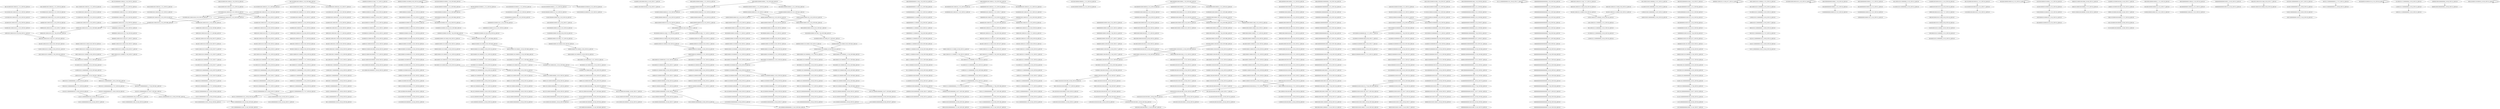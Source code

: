 digraph G {
    "10001010110000000001_15-35_COV:17_LEN:20" -> "00010101100000000011_16-36_COV:15_LEN:20";
    "10000101100001001000_15-35_COV:23_LEN:20" -> "00001011000010010000_16-36_COV:23_LEN:20";
    "00000101000011010000_8-28_COV:16_LEN:20" -> "00000101000011010000_8-28_COV:16_LEN:20";
    "01010010000001000011_1-21_COV:20_LEN:20" -> "10100100000010000110_2-22_COV:23_LEN:20";
    "10100100000101000011_2-21_COV:393_LEN:20" -> "01001000001010000110_3-22_COV:409_LEN:20";
    "01000011001000010010_14-33_COV:17_LEN:20" -> "10000110010000100100_15-34_COV:17_LEN:20";
    "01000000011000101011_5-24_COV:25_LEN:20" -> "10000000110001010111_6-25_COV:25_LEN:20";
    "10000010000101100000_9-29_COV:19_LEN:20" -> "00000100001011000001_10-30_COV:19_LEN:20";
    "00000001111000001010_8-27_COV:200_LEN:20" -> "00000011110000010100_9-28_COV:206_LEN:20";
    "10000110110000100000_15-35_COV:20_LEN:20" -> "00001101100001000000_16-36_COV:20_LEN:20";
    "00110001001110000000_12-32_COV:31_LEN:20" -> "01100010011100000000_13-33_COV:31_LEN:20";
    "00011011000000100000_17-37_COV:19_LEN:20" -> "00110110000001000000_18-38_COV:18_LEN:20";
    "01111100000000001110_20-39_COV:190_LEN:20" -> "11111000000000011101_21-40_COV:187_LEN:20";
    "11010001001100010101_3-23_COV:20_LEN:20" -> "10100010011000101011_4-24_COV:20_LEN:20";
    "00001101000010010000_16-36_COV:31_LEN:20" -> "00011010000100100000_17-37_COV:30_LEN:20";
    "00110100001001000000_18-38_COV:31_LEN:20" -> "01101000010010000001_19-39_COV:32_LEN:20";
    "01000010110000100100_14-34_COV:23_LEN:20" -> "10000101100001001000_15-35_COV:23_LEN:20";
    "00101000010011000101_2-21_COV:19_LEN:20" -> "01010000100110001010_3-22_COV:19_LEN:20";
    "01010010000010000011_1-21_COV:18_LEN:20" -> "10100100000100000110_2-22_COV:19_LEN:20";
    "00010000110010010001_12-32_COV:16_LEN:20" -> "00100001100100100010_13-33_COV:16_LEN:20";
    "00100000001000000000_2-21_COV:145_LEN:20" -> "01000000010000000000_3-22_COV:145_LEN:20";
    "10100001010000001010_8-27_COV:237_LEN:20" -> "01000010100000010100_9-28_COV:238_LEN:20";
    "01101100000010000001_19-39_COV:17_LEN:20" -> "11011000000100000011_20-40_COV:16_LEN:20";
    "01000010000010000110_3-22_COV:442_LEN:20" -> "10000100000100001101_4-23_COV:413_LEN:20";
    "01000010000010000110_3-22_COV:442_LEN:20" -> "10000100000100001101_4-24_COV:22_LEN:20";
    "00010100001101100001_10-29_COV:390_LEN:20" -> "00101000011011000010_11-30_COV:386_LEN:20";
    "01101100001001000000_19-38_COV:358_LEN:20" -> "11011000010010000001_20-40_COV:18_LEN:20";
    "01101100001001000000_19-38_COV:358_LEN:20" -> "11011000010010000001_20-39_COV:354_LEN:20";
    "00110110000010000000_18-37_COV:365_LEN:20" -> "01101100000100000000_19-38_COV:359_LEN:20";
    "00010010010100100100_17-37_COV:21_LEN:20" -> "00100100101001001000_18-38_COV:20_LEN:20";
    "01000010011000100111_5-25_COV:32_LEN:20" -> "10000100110001001110_6-26_COV:31_LEN:20";
    "01000010110000010000_14-34_COV:20_LEN:20" -> "10000101100000100000_15-35_COV:19_LEN:20";
    "00000011110000010100_9-28_COV:206_LEN:20" -> "00000111100000101001_10-29_COV:198_LEN:20";
    "00100000000000010000_2-21_COV:83_LEN:20" -> "01000000000000100000_3-22_COV:85_LEN:20";
    "01000010011000101011_5-25_COV:18_LEN:20" -> "10000100110001010110_6-26_COV:20_LEN:20";
    "01111100000000001101_20-40_COV:17_LEN:20" -> "01111100000000001101_20-40_COV:17_LEN:20";
    "10000110110000100100_15-34_COV:372_LEN:20" -> "00001101100001001000_16-35_COV:376_LEN:20";
    "00010111110000000000_16-35_COV:221_LEN:20" -> "00101111100000000001_17-36_COV:199_LEN:20";
    "00010111110000000000_16-35_COV:221_LEN:20" -> "00101111100000000001_17-37_COV:16_LEN:20";
    "00000000000000000000_4-23_COV:244_LEN:20" -> "00000000000000000000_5-24_COV:241_LEN:20";
    "00001101100001000000_16-36_COV:20_LEN:20" -> "00011011000010000000_17-37_COV:20_LEN:20";
    "10001000011000010100_11-31_COV:35_LEN:20" -> "00010000110000101001_12-32_COV:35_LEN:20";
    "01100010011100000000_13-33_COV:31_LEN:20" -> "11000100111000000000_14-34_COV:32_LEN:20";
    "00100010000110000101_9-29_COV:34_LEN:20" -> "01000100001100001010_10-30_COV:35_LEN:20";
    "00101000000101001010_13-32_COV:226_LEN:20" -> "01010000001010010100_14-33_COV:228_LEN:20";
    "00011001001000100100_17-37_COV:17_LEN:20" -> "00110010010001001000_18-38_COV:17_LEN:20";
    "01010000101000000101_7-26_COV:232_LEN:20" -> "10100001010000001010_8-27_COV:237_LEN:20";
    "01101100000100000000_19-38_COV:359_LEN:20" -> "11011000001000000000_20-39_COV:357_LEN:20";
    "00000100010000100100_6-26_COV:24_LEN:20" -> "00001000100001001001_7-27_COV:23_LEN:20";
    "10000110110000010000_15-34_COV:383_LEN:20" -> "00001101100000100000_16-35_COV:384_LEN:20";
    "00101011000000000110_17-37_COV:69_LEN:20" -> "01010110000000001101_18-38_COV:65_LEN:20";
    "10000100110000101110_6-26_COV:24_LEN:20" -> "00001001100001011100_7-27_COV:26_LEN:20";
    "10000010100001101000_7-27_COV:29_LEN:20" -> "00000101000011010000_8-28_COV:30_LEN:20";
    "00000001000011001001_8-27_COV:17_LEN:20" -> "00000010000110010010_9-28_COV:17_LEN:20";
    "00000010001000011000_5-25_COV:32_LEN:20" -> "00000100010000110000_6-26_COV:31_LEN:20";
    "10100001001100010101_3-23_COV:19_LEN:20" -> "01000010011000101011_5-24_COV:389_LEN:20";
    "10100001001100010101_3-23_COV:19_LEN:20" -> "01000010011000101011_5-25_COV:65_LEN:20";
    "10000100000100001011_4-24_COV:19_LEN:20" -> "00001000001000010110_5-25_COV:20_LEN:20";
    "10001010110000000001_15-35_COV:78_LEN:20" -> "00010101100000000011_16-36_COV:73_LEN:20";
    "00110001011110000000_12-32_COV:16_LEN:20" -> "01100010111100000000_13-33_COV:16_LEN:20";
    "00000000000000000000_14-33_COV:241_LEN:20" -> "00000000000000000000_15-34_COV:236_LEN:20";
    "01100010100110000000_13-32_COV:15_LEN:20" -> "11000101001100000000_14-33_COV:15_LEN:20";
    "00000000100000000000_9-28_COV:101_LEN:20" -> "00000001000000000000_10-29_COV:99_LEN:20";
    "10101100000000011010_19-39_COV:63_LEN:20" -> "01011000000000110101_20-40_COV:62_LEN:20";
    "10000010100100000000_18-38_COV:17_LEN:20" -> "00000101001000000001_19-39_COV:15_LEN:20";
    "00100001101100000100_13-32_COV:386_LEN:20" -> "01000011011000001000_14-33_COV:385_LEN:20";
    "00000000000000000000_3-22_COV:248_LEN:20" -> "00000000000000000000_4-23_COV:244_LEN:20";
    "00010011000100111000_8-28_COV:35_LEN:20" -> "00100110001001110000_9-29_COV:35_LEN:20";
    "10000110110000100000_15-35_COV:18_LEN:20" -> "00001101100001000000_16-36_COV:19_LEN:20";
    "00000010100101001110_18-37_COV:18_LEN:20" -> "00000101001010011100_19-38_COV:18_LEN:20";
    "00110100000100000000_18-38_COV:23_LEN:20" -> "01101000001000000000_19-39_COV:23_LEN:20";
    "10000010011000101011_4-24_COV:18_LEN:20" -> "00000100110001010111_5-25_COV:17_LEN:20";
    "00001011000010010000_16-36_COV:23_LEN:20" -> "00010110000100100000_17-37_COV:23_LEN:20";
    "01000001000010110000_8-28_COV:20_LEN:20" -> "10000010000101100000_9-29_COV:19_LEN:20";
    "00011011000010000000_17-37_COV:18_LEN:20" -> "00110110000100000000_18-38_COV:19_LEN:20";
    "01011000010010000001_19-39_COV:23_LEN:20" -> "10110000100100000011_20-40_COV:23_LEN:20";
    "00001000001000010110_5-25_COV:20_LEN:20" -> "00010000010000101100_6-26_COV:21_LEN:20";
    "00001001100010101100_7-27_COV:69_LEN:20" -> "00010011000101011000_8-28_COV:73_LEN:20";
    "01000100001100100101_10-29_COV:349_LEN:20" -> "10001000011001001010_11-30_COV:340_LEN:20";
    "01011000001000000000_19-39_COV:20_LEN:20" -> "10110000010000000001_20-40_COV:17_LEN:20";
    "10000010000110100000_9-29_COV:21_LEN:20" -> "00000100001101000001_10-30_COV:22_LEN:20";
    "00000000000000100101_18-37_COV:82_LEN:20" -> "00000000000001001010_19-38_COV:80_LEN:20";
    "10000000101001101100_7-26_COV:29_LEN:20" -> "00000001010011011000_8-27_COV:33_LEN:20";
    "01000000010100110110_6-25_COV:30_LEN:20" -> "10000000101001101100_7-26_COV:29_LEN:20";
    "01010000001010010100_14-33_COV:228_LEN:20" -> "10100000010100101001_15-34_COV:214_LEN:20";
    "00010000010100001101_3-23_COV:15_LEN:20" -> "00100000101000011010_5-25_COV:31_LEN:20";
    "00010000010100001101_3-23_COV:15_LEN:20" -> "00100000101000011011_5-24_COV:370_LEN:20";
    "00000001000000000000_10-29_COV:99_LEN:20" -> "00000010000000000000_11-30_COV:98_LEN:20";
    "01000000100010000100_3-23_COV:23_LEN:20" -> "10000001000100001001_4-24_COV:20_LEN:20";
    "00000000000000000000_5-24_COV:241_LEN:20" -> "00000000000000000000_6-25_COV:242_LEN:20";
    "00010000010000110100_6-26_COV:32_LEN:20" -> "00100000100001101000_7-27_COV:31_LEN:20";
    "10001000010010010100_11-31_COV:22_LEN:20" -> "00010000100100101001_12-32_COV:20_LEN:20";
    "10000001010010100111_17-36_COV:18_LEN:20" -> "00000010100101001110_18-37_COV:18_LEN:20";
    "00000100001101100001_10-30_COV:16_LEN:20" -> "00001000011011000010_11-31_COV:16_LEN:20";
    "10000010000110110000_9-29_COV:15_LEN:20" -> "00000100001101100001_10-30_COV:16_LEN:20";
    "10100000001010000110_2-22_COV:45_LEN:20" -> "01000000010100001101_3-23_COV:38_LEN:20";
    "00001010000001010010_11-30_COV:237_LEN:20" -> "00010100000010100101_12-31_COV:227_LEN:20";
    "00000010011000101111_5-24_COV:190_LEN:20" -> "00000100110001011111_6-25_COV:194_LEN:20";
    "10100000001001010011_15-35_COV:34_LEN:20" -> "01000000010010100110_16-36_COV:30_LEN:20";
    "00000011000101111100_8-27_COV:15_LEN:20" -> "00000011000101111100_8-27_COV:15_LEN:20";
    "00010100001101100000_10-30_COV:19_LEN:20" -> "00101000011011000000_11-31_COV:18_LEN:20";
    "00001000001000011011_5-24_COV:402_LEN:20" -> "00010000010000110110_6-25_COV:401_LEN:20";
    "10100001010000001000_8-28_COV:17_LEN:20" -> "01000010100000010001_9-29_COV:17_LEN:20";
    "10000110010010100100_15-34_COV:327_LEN:20" -> "00001100100101001000_16-36_COV:23_LEN:20";
    "10000110010010100100_15-34_COV:327_LEN:20" -> "00001100100101001001_16-35_COV:313_LEN:20";
    "01001001010010010001_19-39_COV:18_LEN:20" -> "10010010100100100011_20-40_COV:18_LEN:20";
    "11000101011000000000_14-34_COV:78_LEN:20" -> "10001010110000000001_15-35_COV:78_LEN:20";
    "00001000100011000001_20-39_COV:122_LEN:20" -> "00010001000110000011_21-40_COV:115_LEN:20";
    "00000010000000000000_11-30_COV:98_LEN:20" -> "00000100000000000000_12-31_COV:97_LEN:20";
    "00010000110100000100_12-32_COV:26_LEN:20" -> "00100001101000001000_13-33_COV:25_LEN:20";
    "10000010000101100000_9-29_COV:21_LEN:20" -> "00000100001011000001_10-30_COV:19_LEN:20";
    "00001001100010111100_7-27_COV:25_LEN:20" -> "00010011000101111000_8-28_COV:26_LEN:20";
    "10000000100101001100_17-37_COV:30_LEN:20" -> "00000001001010011000_18-38_COV:31_LEN:20";
    "00001000100001001001_7-27_COV:23_LEN:20" -> "00010001000010010010_8-28_COV:24_LEN:20";
    "01001100010101110000_10-29_COV:421_LEN:20" -> "10011000101011100000_11-30_COV:418_LEN:20";
    "11110000010100100000_15-34_COV:196_LEN:20" -> "11100000101001000000_16-35_COV:197_LEN:20";
    "01000100001001001010_10-30_COV:20_LEN:20" -> "10001000010010010100_11-31_COV:20_LEN:20";
    "00110001010111000000_12-32_COV:15_LEN:20" -> "01100010101110000000_13-33_COV:15_LEN:20";
    "00111100000101001000_13-32_COV:196_LEN:20" -> "01111000001010010000_14-33_COV:195_LEN:20";
    "10000001001100010111_4-23_COV:203_LEN:20" -> "00000010011000101111_5-24_COV:190_LEN:20";
    "10000001001100010111_4-23_COV:203_LEN:20" -> "00000010011000101111_5-25_COV:24_LEN:20";
    "00000000011110000010_6-25_COV:211_LEN:20" -> "00000000111100000101_7-26_COV:200_LEN:20";
    "01011110000000000111_18-38_COV:23_LEN:20" -> "10111100000000001110_19-39_COV:22_LEN:20";
    "11000101011100000000_14-34_COV:15_LEN:20" -> "10001010111000000001_15-35_COV:17_LEN:20";
    "00000001000100001100_3-23_COV:30_LEN:20" -> "00000010001000011000_5-25_COV:32_LEN:20";
    "00000001000100001100_3-23_COV:30_LEN:20" -> "00000010001000011001_5-24_COV:388_LEN:20";
    "00000001000100001100_3-23_COV:30_LEN:20" -> "00000010001000011000_5-24_COV:15_LEN:20";
    "00000000000100000000_6-25_COV:88_LEN:20" -> "00000000001000000000_7-26_COV:91_LEN:20";
    "00001001001010010010_16-36_COV:17_LEN:20" -> "00010010010100100100_17-37_COV:19_LEN:20";
    "00001010000110100001_9-29_COV:29_LEN:20" -> "00010100001101000010_10-30_COV:30_LEN:20";
    "00010101100000000011_16-36_COV:15_LEN:20" -> "00101011000000000110_17-37_COV:15_LEN:20";
    "10100001000100010101_4-23_COV:15_LEN:20" -> "10100001000100010101_4-23_COV:15_LEN:20";
    "00000000000000000000_15-34_COV:236_LEN:20" -> "00000000000000000000_16-35_COV:233_LEN:20";
    "01000001010000110110_6-25_COV:369_LEN:20" -> "10000010100001101100_7-26_COV:369_LEN:20";
    "00001100100101001000_16-36_COV:23_LEN:20" -> "00011001001010010000_17-37_COV:23_LEN:20";
    "00010011000101111000_8-28_COV:26_LEN:20" -> "00100110001011110000_9-29_COV:25_LEN:20";
    "00100000000001000011_2-21_COV:16_LEN:20" -> "01000000000010000110_3-22_COV:16_LEN:20";
    "00000010001000110000_18-37_COV:131_LEN:20" -> "00000100010001100000_19-38_COV:127_LEN:20";
    "00010000000001000011_1-21_COV:22_LEN:20" -> "00100000000010000110_2-22_COV:21_LEN:20";
    "00101011000000000110_17-37_COV:15_LEN:20" -> "01010110000000001101_18-38_COV:15_LEN:20";
    "00100000000000100010_10-29_COV:139_LEN:20" -> "01000000000001000100_11-30_COV:133_LEN:20";
    "00001101000001000000_16-36_COV:25_LEN:20" -> "00011010000010000000_17-37_COV:24_LEN:20";
    "10101110000000001010_19-39_COV:28_LEN:20" -> "01011100000000010101_20-40_COV:27_LEN:20";
    "00100101000010100000_2-22_COV:15_LEN:20" -> "01001010000101000000_3-23_COV:15_LEN:20";
    "00011010000010000000_17-37_COV:24_LEN:20" -> "00110100000100000000_18-38_COV:23_LEN:20";
    "00000101000011010000_8-28_COV:30_LEN:20" -> "00001010000110100001_9-29_COV:29_LEN:20";
    "10000110000101001001_15-35_COV:35_LEN:20" -> "00001100001010010010_16-36_COV:34_LEN:20";
    "00010000101100000100_12-32_COV:19_LEN:20" -> "00100001011000001000_13-33_COV:20_LEN:20";
    "00110001010110000000_12-32_COV:15_LEN:20" -> "01100010101100000000_13-33_COV:15_LEN:20";
    "00001000001000011010_5-25_COV:32_LEN:20" -> "00010000010000110100_6-26_COV:32_LEN:20";
    "00001000010110000010_11-31_COV:19_LEN:20" -> "00010000101100000100_12-32_COV:20_LEN:20";
    "00000111100000101001_10-29_COV:198_LEN:20" -> "00001111000001010010_11-30_COV:199_LEN:20";
    "10001010111000000001_15-35_COV:17_LEN:20" -> "00010101110000000011_16-36_COV:16_LEN:20";
    "00010010010100100100_17-37_COV:19_LEN:20" -> "00100100101001001000_18-38_COV:20_LEN:20";
    "00100001000001000011_2-21_COV:444_LEN:20" -> "01000010000010000110_3-22_COV:442_LEN:20";
    "00001101100000100000_16-35_COV:384_LEN:20" -> "00011011000001000000_17-36_COV:383_LEN:20";
    "10000000000001000000_4-23_COV:86_LEN:20" -> "00000000000010000000_5-24_COV:87_LEN:20";
    "11011000001000000000_20-39_COV:357_LEN:20" -> "10110000010000000001_21-40_COV:354_LEN:20";
    "00011011000010000000_17-37_COV:20_LEN:20" -> "00110110000100000000_18-38_COV:20_LEN:20";
    "00100010000100100101_9-29_COV:22_LEN:20" -> "01000100001001001010_10-30_COV:23_LEN:20";
    "00001011000001000000_16-36_COV:21_LEN:20" -> "00010110000010000000_17-37_COV:21_LEN:20";
    "00110000101110000000_12-32_COV:31_LEN:20" -> "01100001011100000000_13-33_COV:31_LEN:20";
    "00101001101100000000_13-32_COV:30_LEN:20" -> "01010011011000000000_14-33_COV:30_LEN:20";
    "00001001100010111110_7-26_COV:193_LEN:20" -> "00010011000101111100_8-27_COV:199_LEN:20";
    "10000100110001010111_6-25_COV:393_LEN:20" -> "00001001100010101110_7-26_COV:402_LEN:20";
    "00000100001100100101_10-29_COV:17_LEN:20" -> "00001000011001001010_11-30_COV:17_LEN:20";
    "00010100001001100010_1-20_COV:24_LEN:20" -> "00101000010011000101_2-21_COV:19_LEN:20";
    "10001000010010010100_11-31_COV:20_LEN:20" -> "00010000100100101001_12-32_COV:22_LEN:20";
    "00100000001010011011_5-24_COV:30_LEN:20" -> "01000000010100110110_6-25_COV:30_LEN:20";
    "00001000000000001000_8-27_COV:141_LEN:20" -> "00010000000000010001_9-28_COV:136_LEN:20";
    "01101000010011000101_2-21_COV:450_LEN:20" -> "11010000100110001010_3-22_COV:456_LEN:20";
    "00100100010101110000_9-29_COV:16_LEN:20" -> "01001000101011100000_10-30_COV:16_LEN:20";
    "00010010001010111000_8-28_COV:16_LEN:20" -> "00100100010101110000_9-29_COV:16_LEN:20";
    "10011000010111000000_11-31_COV:30_LEN:20" -> "00110000101110000000_12-32_COV:31_LEN:20";
    "01010000110110000001_12-32_COV:18_LEN:20" -> "10100001101100000010_13-33_COV:18_LEN:20";
    "01011111000000000011_18-37_COV:190_LEN:20" -> "10111110000000000111_19-38_COV:180_LEN:20";
    "00110010010100100100_18-37_COV:305_LEN:20" -> "01100100101001001000_19-38_COV:302_LEN:20";
    "00010000000000000010_14-33_COV:91_LEN:20" -> "00100000000000000100_15-34_COV:85_LEN:20";
    "00000010100001101100_6-26_COV:34_LEN:20" -> "00000101000011011000_8-27_COV:396_LEN:20";
    "00001010000101100001_9-29_COV:16_LEN:20" -> "00010100001011000010_10-30_COV:17_LEN:20";
    "10100001001100010101_4-23_COV:434_LEN:20" -> "01000010011000101011_5-24_COV:389_LEN:20";
    "10100001001100010101_4-23_COV:434_LEN:20" -> "01000010011000101011_5-25_COV:65_LEN:20";
    "00011010000010000000_17-37_COV:28_LEN:20" -> "00110100000100000000_18-38_COV:28_LEN:20";
    "10000101000000100010_10-30_COV:16_LEN:20" -> "00001010000001000101_11-31_COV:15_LEN:20";
    "00000000000000000000_8-27_COV:248_LEN:20" -> "00000000000000000000_9-28_COV:251_LEN:20";
    "11011000010010000001_20-39_COV:354_LEN:20" -> "10110000100100000011_21-40_COV:360_LEN:20";
    "00000000000000000000_11-30_COV:249_LEN:20" -> "00000000000000000000_12-31_COV:245_LEN:20";
    "00100000010011000101_2-21_COV:215_LEN:20" -> "01000000100110001011_3-22_COV:213_LEN:20";
    "01001100010101100000_10-30_COV:21_LEN:20" -> "10011000101011000000_11-31_COV:19_LEN:20";
    "00000000000000000000_6-25_COV:242_LEN:20" -> "00000000000000000000_7-26_COV:245_LEN:20";
    "00100001000001000010_2-22_COV:25_LEN:20" -> "01000010000010000101_3-23_COV:24_LEN:20";
    "10000001000100001001_4-24_COV:23_LEN:20" -> "00000010001000010010_5-25_COV:26_LEN:20";
    "00000110001010111000_9-28_COV:27_LEN:20" -> "00001100010101110000_10-29_COV:27_LEN:20";
    "01000010011000101011_5-24_COV:389_LEN:20" -> "10000100110001010111_6-25_COV:393_LEN:20";
    "10000100100010101110_6-26_COV:16_LEN:20" -> "00001001000101011100_7-27_COV:15_LEN:20";
    "01001100010111100000_10-30_COV:23_LEN:20" -> "10011000101111000000_11-31_COV:21_LEN:20";
    "00100000000000000100_15-34_COV:85_LEN:20" -> "01000000000000001001_16-35_COV:78_LEN:20";
    "10100001010000000100_8-28_COV:33_LEN:20" -> "01000010100000001001_9-29_COV:34_LEN:20";
    "00100110001010110000_9-29_COV:22_LEN:20" -> "01001100010101100000_10-30_COV:21_LEN:20";
    "10111100000000001110_19-39_COV:22_LEN:20" -> "01111000000000011101_20-40_COV:23_LEN:20";
    "01010000110100001001_12-32_COV:29_LEN:20" -> "10100001101000010010_13-33_COV:29_LEN:20";
    "00010000000000100001_1-20_COV:16_LEN:20" -> "00100000000001000011_2-21_COV:16_LEN:20";
    "01101000010010001010_2-22_COV:17_LEN:20" -> "11010000100100010101_3-23_COV:15_LEN:20";
    "11001010000101000000_4-23_COV:251_LEN:20" -> "10010100001010000000_5-25_COV:29_LEN:20";
    "11001010000101000000_4-23_COV:251_LEN:20" -> "10010100001010000001_5-24_COV:233_LEN:20";
    "00100001000001000010_2-22_COV:25_LEN:20" -> "01000010000010000101_3-23_COV:20_LEN:20";
    "00010000110010010100_12-31_COV:344_LEN:20" -> "00100001100100101001_13-32_COV:338_LEN:20";
    "00010011000101111000_8-28_COV:16_LEN:20" -> "00100110001011110000_9-29_COV:16_LEN:20";
    "01100010101110000000_13-32_COV:444_LEN:20" -> "11000101011100000000_14-33_COV:440_LEN:20";
    "00001000011011000000_11-31_COV:25_LEN:20" -> "00010000110110000000_12-32_COV:24_LEN:20";
    "01000000100010000100_3-23_COV:26_LEN:20" -> "10000001000100001001_4-24_COV:23_LEN:20";
    "00000001000100011000_17-36_COV:134_LEN:20" -> "00000010001000110000_18-37_COV:131_LEN:20";
    "00001101100000000000_16-36_COV:24_LEN:20" -> "00011011000000000000_17-37_COV:25_LEN:20";
    "01111000001010010000_14-33_COV:195_LEN:20" -> "11110000010100100000_15-34_COV:196_LEN:20";
    "01000010000010000101_3-23_COV:24_LEN:20" -> "10000100000100001011_4-24_COV:24_LEN:20";
    "10010100001010000000_5-25_COV:29_LEN:20" -> "00101000010100000001_6-26_COV:32_LEN:20";
    "10000100000100001011_4-24_COV:24_LEN:20" -> "00001000001000010110_5-25_COV:21_LEN:20";
    "00000000000001001010_19-38_COV:80_LEN:20" -> "00000000000010010100_20-39_COV:82_LEN:20";
    "00000000010000110010_6-25_COV:15_LEN:20" -> "00000000100001100100_7-26_COV:15_LEN:20";
    "00000100010000110000_6-26_COV:31_LEN:20" -> "00001000100001100001_7-27_COV:33_LEN:20";
    "01010111000000000101_18-38_COV:28_LEN:20" -> "10101110000000001010_19-39_COV:28_LEN:20";
    "10100001101100001001_13-32_COV:365_LEN:20" -> "01000011011000010010_14-33_COV:378_LEN:20";
    "10000000000000010010_17-36_COV:80_LEN:20" -> "00000000000000100101_18-37_COV:82_LEN:20";
    "00000001010011011000_8-27_COV:33_LEN:20" -> "00000010100110110000_9-28_COV:31_LEN:20";
    "00000010001000011001_5-24_COV:388_LEN:20" -> "00000100010000110010_6-25_COV:390_LEN:20";
    "00000001001010011000_18-38_COV:31_LEN:20" -> "00000010010100110001_19-39_COV:28_LEN:20";
    "00100000000010000110_2-22_COV:21_LEN:20" -> "01000000000100001101_3-23_COV:16_LEN:20";
    "10000010000110100000_9-29_COV:32_LEN:20" -> "00000100001101000001_10-30_COV:28_LEN:20";
    "00100000010001000011_2-21_COV:413_LEN:20" -> "01000000100010000110_3-22_COV:408_LEN:20";
    "00101100000100000000_18-38_COV:21_LEN:20" -> "01011000001000000000_19-39_COV:19_LEN:20";
    "00100010000010000110_2-22_COV:15_LEN:20" -> "00100010000010000110_2-22_COV:15_LEN:20";
    "01101000000011000101_2-21_COV:32_LEN:20" -> "11010000000110001010_3-22_COV:33_LEN:20";
    "01000001000010110000_8-28_COV:21_LEN:20" -> "10000010000101100000_9-29_COV:21_LEN:20";
    "00100000100001011000_7-27_COV:20_LEN:20" -> "01000001000010110000_8-28_COV:20_LEN:20";
    "00100001101000001000_13-33_COV:25_LEN:20" -> "01000011010000010000_14-34_COV:26_LEN:20";
    "00100110001011110000_9-29_COV:25_LEN:20" -> "01001100010111100000_10-30_COV:23_LEN:20";
    "10100110110000000000_15-34_COV:29_LEN:20" -> "01001101100000000000_16-35_COV:30_LEN:20";
    "01001000000010100110_3-22_COV:38_LEN:20" -> "10010000000101001101_4-23_COV:34_LEN:20";
    "10011000101111000000_11-31_COV:21_LEN:20" -> "00110001011110000000_12-32_COV:24_LEN:20";
    "00101100000100000000_18-38_COV:21_LEN:20" -> "01011000001000000000_19-39_COV:20_LEN:20";
    "00000000100110001011_2-22_COV:17_LEN:20" -> "00000001001100010111_3-23_COV:16_LEN:20";
    "00001001100010011100_7-27_COV:34_LEN:20" -> "00010011000100111000_8-28_COV:35_LEN:20";
    "00000000100010000110_2-22_COV:30_LEN:20" -> "00000001000100001100_3-23_COV:30_LEN:20";
    "01001000001010000101_3-23_COV:19_LEN:20" -> "10010000010100001011_4-24_COV:15_LEN:20";
    "00000000000100010001_13-32_COV:132_LEN:20" -> "00000000001000100011_14-33_COV:127_LEN:20";
    "11000101011100000000_14-33_COV:440_LEN:20" -> "10001010111000000000_15-34_COV:451_LEN:20";
    "00011000010100100100_17-37_COV:34_LEN:20" -> "00110000101001001000_18-38_COV:34_LEN:20";
    "00100100101001001000_18-38_COV:20_LEN:20" -> "01001001010010010001_19-39_COV:18_LEN:20";
    "00101000011011000000_11-31_COV:18_LEN:20" -> "01010000110110000001_12-32_COV:18_LEN:20";
    "01101100000000000100_19-38_COV:25_LEN:20" -> "11011000000000001000_20-39_COV:26_LEN:20";
    "00100001100100101001_13-32_COV:338_LEN:20" -> "01000011001001010010_14-33_COV:338_LEN:20";
    "01000000000000001001_16-35_COV:78_LEN:20" -> "10000000000000010010_17-36_COV:80_LEN:20";
    "10010000001000011011_4-24_COV:17_LEN:20" -> "00100000010000110110_5-25_COV:19_LEN:20";
    "10000100000100001101_4-23_COV:413_LEN:20" -> "00001000001000011011_5-24_COV:402_LEN:20";
    "10000100000100001101_4-23_COV:413_LEN:20" -> "00001000001000011010_5-25_COV:32_LEN:20";
    "00010000110000101001_12-32_COV:35_LEN:20" -> "00100001100001010010_13-33_COV:34_LEN:20";
    "01000100001001001010_10-30_COV:23_LEN:20" -> "10001000010010010100_11-31_COV:22_LEN:20";
    "01000000010000000000_3-22_COV:145_LEN:20" -> "10000000100000000000_4-23_COV:143_LEN:20";
    "10000000110001010111_6-25_COV:25_LEN:20" -> "00000001100010101110_7-26_COV:28_LEN:20";
    "00010011000101011100_8-27_COV:423_LEN:20" -> "00100110001010111000_9-28_COV:420_LEN:20";
    "01100010101100000000_13-33_COV:20_LEN:20" -> "11000101011000000000_14-34_COV:20_LEN:20";
    "01000001000011010000_8-28_COV:22_LEN:20" -> "10000010000110100000_9-29_COV:21_LEN:20";
    "11000101011000000000_14-34_COV:20_LEN:20" -> "10001010110000000001_15-35_COV:17_LEN:20";
    "10000100110001001110_6-26_COV:31_LEN:20" -> "00001001100010011100_7-27_COV:34_LEN:20";
    "10000010100001011000_7-27_COV:15_LEN:20" -> "00000101000010110000_8-28_COV:17_LEN:20";
    "00000100110001010111_5-25_COV:17_LEN:20" -> "00001001100010101110_7-26_COV:402_LEN:20";
    "10111110000000000111_19-38_COV:180_LEN:20" -> "01111100000000001110_20-39_COV:190_LEN:20";
    "01000011010000010000_14-34_COV:26_LEN:20" -> "10000110100000100000_15-35_COV:25_LEN:20";
    "01000010100000001001_9-29_COV:34_LEN:20" -> "10000101000000010010_10-30_COV:35_LEN:20";
    "10101110000000011010_19-39_COV:16_LEN:20" -> "01011100000000110101_20-40_COV:19_LEN:20";
    "00001011000001000000_16-36_COV:18_LEN:20" -> "00010110000010000000_17-37_COV:19_LEN:20";
    "00010011000101111100_8-27_COV:199_LEN:20" -> "00100110001011111000_9-28_COV:197_LEN:20";
    "00000100010000100100_6-26_COV:20_LEN:20" -> "00001000100001001001_7-27_COV:19_LEN:20";
    "00010000000000010001_9-28_COV:136_LEN:20" -> "00100000000000100010_10-29_COV:139_LEN:20";
    "00100111000000000110_17-37_COV:31_LEN:20" -> "01001110000000001101_18-38_COV:32_LEN:20";
    "11100000101001000000_16-35_COV:197_LEN:20" -> "11000001010010000000_17-36_COV:204_LEN:20";
    "00010110000100100000_17-37_COV:16_LEN:20" -> "00101100001001000000_18-38_COV:15_LEN:20";
    "00010000101100000100_12-32_COV:20_LEN:20" -> "00100001011000001000_13-33_COV:17_LEN:20";
    "00100000010001000010_2-22_COV:23_LEN:20" -> "01000000100010000100_3-23_COV:23_LEN:20";
    "10011000101011100000_11-30_COV:418_LEN:20" -> "00110001010111000000_12-31_COV:450_LEN:20";
    "10010000000101001101_4-23_COV:34_LEN:20" -> "00100000001010011011_5-24_COV:30_LEN:20";
    "11000001010010000000_17-36_COV:204_LEN:20" -> "10000010100100000000_18-38_COV:17_LEN:20";
    "11000001010010000000_17-36_COV:204_LEN:20" -> "10000010100100000000_18-37_COV:194_LEN:20";
    "00100001101100001000_13-33_COV:18_LEN:20" -> "01000011011000010000_14-34_COV:19_LEN:20";
    "00010100001101000010_10-30_COV:30_LEN:20" -> "00101000011010000100_11-31_COV:30_LEN:20";
    "00100000100001101000_7-27_COV:31_LEN:20" -> "01000001000011010000_8-28_COV:32_LEN:20";
    "00100110000101110000_9-29_COV:30_LEN:20" -> "01001100001011100000_10-30_COV:29_LEN:20";
    "00010001000010010010_8-28_COV:20_LEN:20" -> "00100010000100100101_9-29_COV:21_LEN:20";
    "00000000000010000000_5-24_COV:87_LEN:20" -> "00000000000100000000_6-25_COV:88_LEN:20";
    "00011110000010100100_12-31_COV:198_LEN:20" -> "00111100000101001000_13-32_COV:196_LEN:20";
    "00101000010100000010_6-25_COV:248_LEN:20" -> "01010000101000000101_7-26_COV:232_LEN:20";
    "00101000010100000010_6-25_COV:248_LEN:20" -> "01010000101000000100_7-27_COV:17_LEN:20";
    "01000001000011011000_8-28_COV:15_LEN:20" -> "10000010000110110000_9-29_COV:15_LEN:20";
    "10000000101000011011_4-24_COV:38_LEN:20" -> "00000001010000110110_5-25_COV:34_LEN:20";
    "01001100010101100000_10-30_COV:72_LEN:20" -> "10011000101011000000_11-31_COV:72_LEN:20";
    "00001000011011000001_11-30_COV:389_LEN:20" -> "00010000110110000010_12-31_COV:384_LEN:20";
    "00100000100001101000_7-27_COV:21_LEN:20" -> "01000001000011010000_8-28_COV:22_LEN:20";
    "00010001000011000010_8-28_COV:35_LEN:20" -> "00100010000110000101_9-29_COV:34_LEN:20";
    "00101000000010010100_13-33_COV:38_LEN:20" -> "01010000000100101001_14-34_COV:33_LEN:20";
    "00011010000100100000_17-37_COV:16_LEN:20" -> "00110100001001000000_18-38_COV:16_LEN:20";
    "00101000010011000101_1-21_COV:22_LEN:20" -> "01010000100110001010_2-22_COV:22_LEN:20";
    "00100010000010000110_2-22_COV:17_LEN:20" -> "01000100000100001101_3-23_COV:15_LEN:20";
    "00010000001000100001_1-21_COV:20_LEN:20" -> "00100000010001000010_2-22_COV:23_LEN:20";
    "01000000100010000110_3-22_COV:408_LEN:20" -> "10000001000100001100_4-23_COV:405_LEN:20";
    "10101110000000001010_19-39_COV:28_LEN:20" -> "01011100000000010101_20-40_COV:27_LEN:20";
    "10100001101100001000_13-33_COV:17_LEN:20" -> "01000011011000010000_14-34_COV:19_LEN:20";
    "01000011011000010000_14-34_COV:19_LEN:20" -> "10000110110000100000_15-35_COV:20_LEN:20";
    "00000000000000000000_1-20_COV:244_LEN:20" -> "00000000000000000000_2-21_COV:250_LEN:20";
    "00000000000000000000_2-21_COV:250_LEN:20" -> "00000000000000000000_3-22_COV:248_LEN:20";
    "10000110110000000000_15-35_COV:24_LEN:20" -> "00001101100000000000_16-36_COV:24_LEN:20";
    "00110100001001100001_1-21_COV:31_LEN:20" -> "01101000010011000010_2-22_COV:31_LEN:20";
    "00000000010011000101_1-21_COV:18_LEN:20" -> "00000000100110001011_2-22_COV:17_LEN:20";
    "00100001001001010010_13-33_COV:20_LEN:20" -> "01000010010010100100_14-34_COV:20_LEN:20";
    "00110100001001100010_1-20_COV:468_LEN:20" -> "01101000010011000101_2-21_COV:450_LEN:20";
    "00110100001001100010_1-20_COV:468_LEN:20" -> "01101000010011000100_2-22_COV:27_LEN:20";
    "01001101100000000000_16-35_COV:30_LEN:20" -> "10011011000000000001_17-36_COV:23_LEN:20";
    "01000100000101000011_1-21_COV:15_LEN:20" -> "10001000001010000110_2-22_COV:16_LEN:20";
    "01001010000101000000_3-23_COV:15_LEN:20" -> "10010100001010000000_5-25_COV:29_LEN:20";
    "01001010000101000000_3-23_COV:15_LEN:20" -> "10010100001010000001_5-24_COV:233_LEN:20";
    "01000011011000000000_14-34_COV:24_LEN:20" -> "10000110110000000000_15-35_COV:24_LEN:20";
    "00010100110110000000_12-31_COV:29_LEN:20" -> "00101001101100000000_13-32_COV:30_LEN:20";
    "00010000000001100010_1-20_COV:18_LEN:20" -> "00100000000011000101_2-21_COV:15_LEN:20";
    "00000100000000000000_12-31_COV:97_LEN:20" -> "00001000000000000001_13-32_COV:91_LEN:20";
    "00101011100000000010_17-37_COV:28_LEN:20" -> "01010111000000000101_18-38_COV:28_LEN:20";
    "00000010000110110000_8-28_COV:26_LEN:20" -> "00000100001101100001_9-29_COV:25_LEN:20";
    "00000000000000100011_13-33_COV:15_LEN:20" -> "00000000000001000110_14-34_COV:15_LEN:20";
    "00010011000010111000_8-28_COV:29_LEN:20" -> "00100110000101110000_9-29_COV:30_LEN:20";
    "01000100001100100100_10-30_COV:16_LEN:20" -> "10001000011001001000_11-31_COV:16_LEN:20";
    "01101000010011000010_2-22_COV:31_LEN:20" -> "11010000100110000101_3-23_COV:27_LEN:20";
    "10001010111000000000_15-34_COV:451_LEN:20" -> "00010101110000000001_16-36_COV:28_LEN:20";
    "10001010111000000000_15-34_COV:451_LEN:20" -> "00010101110000000001_16-35_COV:430_LEN:20";
    "10000101100000100000_15-35_COV:19_LEN:20" -> "00001011000001000000_16-36_COV:21_LEN:20";
    "01101000001000000000_19-39_COV:23_LEN:20" -> "11010000010000000001_20-40_COV:22_LEN:20";
    "01001110000000001101_18-38_COV:32_LEN:20" -> "10011100000000011010_19-39_COV:32_LEN:20";
    "10100100000010000110_2-22_COV:23_LEN:20" -> "01001000000100001101_3-23_COV:19_LEN:20";
    "01010000101000000100_7-27_COV:17_LEN:20" -> "10100001010000001000_8-28_COV:17_LEN:20";
    "00110110000000000010_18-37_COV:25_LEN:20" -> "01101100000000000100_19-38_COV:25_LEN:20";
    "00000100110001011110_6-26_COV:26_LEN:20" -> "00001001100010111100_7-27_COV:25_LEN:20";
    "10010001010111000000_11-31_COV:16_LEN:20" -> "00100010101110000000_12-32_COV:15_LEN:20";
    "00010000010000101100_6-26_COV:21_LEN:20" -> "00100000100001011000_7-27_COV:21_LEN:20";
    "00001100010101110000_9-29_COV:18_LEN:20" -> "00011000101011100000_10-30_COV:18_LEN:20";
    "01000010011000101011_5-25_COV:65_LEN:20" -> "10000100110001010110_6-26_COV:68_LEN:20";
    "00010000100000100001_1-21_COV:24_LEN:20" -> "00100001000001000010_2-22_COV:25_LEN:20";
    "10001011111000000000_15-34_COV:215_LEN:20" -> "00010111110000000000_16-35_COV:221_LEN:20";
    "01110000100110001010_2-22_COV:16_LEN:20" -> "11100001001100010101_3-23_COV:16_LEN:20";
    "11010000100110000101_3-23_COV:27_LEN:20" -> "10100001001100001011_4-24_COV:26_LEN:20";
    "00000000010000000000_8-27_COV:97_LEN:20" -> "00000000100000000000_9-28_COV:101_LEN:20";
    "00000000000000000000_10-29_COV:252_LEN:20" -> "00000000000000000000_11-30_COV:249_LEN:20";
    "01011000001000000000_19-39_COV:19_LEN:20" -> "10110000010000000001_21-40_COV:354_LEN:20";
    "01000010010001010111_5-25_COV:16_LEN:20" -> "10000100100010101110_6-26_COV:16_LEN:20";
    "00001000100001100100_7-26_COV:380_LEN:20" -> "00010001000011001001_8-27_COV:368_LEN:20";
    "00101011100000000011_17-36_COV:401_LEN:20" -> "01010111000000000110_18-37_COV:391_LEN:20";
    "01000000000011110000_3-22_COV:210_LEN:20" -> "10000000000111100000_4-23_COV:210_LEN:20";
    "00001001100010101100_7-27_COV:20_LEN:20" -> "00010011000101011000_8-28_COV:21_LEN:20";
    "10000001010010100110_17-36_COV:185_LEN:20" -> "00000010100101001100_18-37_COV:184_LEN:20";
    "00010010000000101001_1-20_COV:37_LEN:20" -> "00100100000001010011_2-21_COV:38_LEN:20";
    "00100000101000011010_5-25_COV:31_LEN:20" -> "01000001010000110100_6-26_COV:28_LEN:20";
    "00010011000101011000_8-28_COV:17_LEN:20" -> "00100110001010110000_9-29_COV:16_LEN:20";
    "00010000110100000100_12-32_COV:24_LEN:20" -> "00100001101000001000_13-33_COV:25_LEN:20";
    "00001100100100010010_16-36_COV:16_LEN:20" -> "00011001001000100100_17-37_COV:17_LEN:20";
    "10011000100111000000_11-31_COV:30_LEN:20" -> "00110001001110000000_12-32_COV:31_LEN:20";
    "00110010010100100000_18-38_COV:23_LEN:20" -> "01100100101001000001_19-39_COV:22_LEN:20";
    "01010011011000000000_14-33_COV:30_LEN:20" -> "10100110110000000000_15-34_COV:29_LEN:20";
    "01100010111110000000_13-32_COV:212_LEN:20" -> "11000101111100000000_14-33_COV:206_LEN:20";
    "10100000001100010101_4-23_COV:30_LEN:20" -> "01000000011000101011_5-24_COV:25_LEN:20";
    "11000101111000000000_14-34_COV:26_LEN:20" -> "10001011110000000000_15-35_COV:27_LEN:20";
    "10000100110001010110_6-26_COV:68_LEN:20" -> "00001001100010101100_7-27_COV:69_LEN:20";
    "00010001000001000011_1-21_COV:18_LEN:20" -> "00100010000010000110_2-22_COV:17_LEN:20";
    "01100000100110001010_2-22_COV:19_LEN:20" -> "11000001001100010101_3-23_COV:18_LEN:20";
    "00001000000000000001_13-32_COV:91_LEN:20" -> "00010000000000000010_14-33_COV:91_LEN:20";
    "00000101000010110000_8-28_COV:17_LEN:20" -> "00001010000101100001_9-29_COV:16_LEN:20";
    "10011001010000101000_1-20_COV:237_LEN:20" -> "00110010100001010000_2-21_COV:243_LEN:20";
    "11010000000110001010_3-22_COV:33_LEN:20" -> "10100000001100010101_4-23_COV:30_LEN:20";
    "00010011000101011000_8-28_COV:73_LEN:20" -> "00100110001010110000_9-29_COV:74_LEN:20";
    "10010100001010000001_5-24_COV:233_LEN:20" -> "00101000010100000010_6-25_COV:248_LEN:20";
    "01101100000100000000_19-39_COV:26_LEN:20" -> "11011000001000000001_20-40_COV:25_LEN:20";
    "01000010100000010001_9-29_COV:17_LEN:20" -> "10000101000000100010_10-30_COV:16_LEN:20";
    "00000000010001000011_1-21_COV:31_LEN:20" -> "00000000100010000110_2-22_COV:30_LEN:20";
    "00001000010110000010_11-31_COV:19_LEN:20" -> "00010000101100000100_12-32_COV:19_LEN:20";
    "00100110001011110000_9-29_COV:15_LEN:20" -> "01001100010111100000_10-30_COV:16_LEN:20";
    "01000011011000000100_14-34_COV:18_LEN:20" -> "10000110110000001000_15-35_COV:17_LEN:20";
    "00001100100101001001_16-35_COV:313_LEN:20" -> "00011001001010010010_17-36_COV:307_LEN:20";
    "01100010111100000000_13-33_COV:16_LEN:20" -> "11000101111000000000_14-34_COV:16_LEN:20";
    "00010000110110000100_12-32_COV:16_LEN:20" -> "00100001101100001000_13-33_COV:18_LEN:20";
    "00101000010100000001_6-26_COV:32_LEN:20" -> "01010000101000000010_7-27_COV:31_LEN:20";
    "10000100110001010110_6-26_COV:20_LEN:20" -> "00001001100010101100_7-27_COV:20_LEN:20";
    "00110001010110000000_12-32_COV:77_LEN:20" -> "01100010101100000000_13-33_COV:77_LEN:20";
    "01001001010010010001_19-39_COV:20_LEN:20" -> "10010010100100100011_21-40_COV:287_LEN:20";
    "00000101001010011000_19-38_COV:191_LEN:20" -> "00001010010100110001_20-39_COV:189_LEN:20";
    "10000110100001001000_15-35_COV:15_LEN:20" -> "00001101000010010000_16-36_COV:17_LEN:20";
    "00000000000000000000_19-38_COV:226_LEN:20" -> "00000000000000000000_20-39_COV:229_LEN:20";
    "01000000010100001101_3-23_COV:38_LEN:20" -> "10000000101000011011_4-24_COV:38_LEN:20";
    "01010010000010100001_1-20_COV:400_LEN:20" -> "10100100000101000011_2-21_COV:393_LEN:20";
    "01010010000010100001_1-20_COV:400_LEN:20" -> "10100100000101000010_2-22_COV:16_LEN:20";
    "10011000101111000000_11-31_COV:16_LEN:20" -> "00110001011110000000_12-32_COV:16_LEN:20";
    "01001100010111110000_10-29_COV:197_LEN:20" -> "10011000101111100000_11-30_COV:194_LEN:20";
    "00001000100001001001_7-27_COV:19_LEN:20" -> "00010001000010010010_8-28_COV:20_LEN:20";
    "10001001110000000001_15-35_COV:33_LEN:20" -> "00010011100000000011_16-36_COV:32_LEN:20";
    "00010000000100000000_1-20_COV:144_LEN:20" -> "00100000001000000000_2-21_COV:145_LEN:20";
    "00100010000110010010_9-28_COV:368_LEN:20" -> "01000100001100100101_10-29_COV:349_LEN:20";
    "00100010000110010010_9-28_COV:368_LEN:20" -> "01000100001100100100_10-30_COV:16_LEN:20";
    "10100110000000001101_19-38_COV:15_LEN:20" -> "01001100000000011010_20-39_COV:18_LEN:20";
    "00001000011010000010_11-31_COV:28_LEN:20" -> "00010000110100000100_12-32_COV:26_LEN:20";
    "00000100110001011111_6-25_COV:194_LEN:20" -> "00001001100010111110_7-26_COV:193_LEN:20";
    "00110001011110000000_12-32_COV:24_LEN:20" -> "01100010111100000000_13-33_COV:26_LEN:20";
    "01000011001001000100_14-34_COV:16_LEN:20" -> "10000110010010001001_15-35_COV:17_LEN:20";
    "00000000000000000000_12-31_COV:245_LEN:20" -> "00000000000000000000_13-32_COV:238_LEN:20";
    "01000001000011011000_8-27_COV:401_LEN:20" -> "10000010000110110000_9-28_COV:404_LEN:20";
    "00001001100001011100_7-27_COV:26_LEN:20" -> "00010011000010111000_8-28_COV:29_LEN:20";
    "10000110100001001000_15-35_COV:31_LEN:20" -> "00001101000010010000_16-36_COV:31_LEN:20";
    "00000100001011000001_10-30_COV:19_LEN:20" -> "00001000010110000010_11-31_COV:19_LEN:20";
    "10001000011001001010_11-30_COV:340_LEN:20" -> "00010000110010010100_12-31_COV:344_LEN:20";
    "01010000110110000100_12-31_COV:380_LEN:20" -> "10100001101100001001_13-32_COV:365_LEN:20";
    "01010000110110000100_12-31_COV:380_LEN:20" -> "10100001101100001000_13-33_COV:17_LEN:20";
    "10100100000101000010_2-22_COV:16_LEN:20" -> "01001000001010000101_3-23_COV:15_LEN:20";
    "00100001100001010010_13-33_COV:34_LEN:20" -> "01000011000010100100_14-34_COV:38_LEN:20";
    "00001000001000011010_5-25_COV:22_LEN:20" -> "00010000010000110100_6-26_COV:21_LEN:20";
    "00011000101011100000_10-30_COV:18_LEN:20" -> "00110001010111000000_12-31_COV:450_LEN:20";
    "00101011100000000110_17-37_COV:15_LEN:20" -> "01010111000000001101_18-38_COV:15_LEN:20";
    "10000110010010001001_15-35_COV:17_LEN:20" -> "00001100100100010010_16-36_COV:16_LEN:20";
    "00010000100100101001_12-32_COV:20_LEN:20" -> "00100001001001010010_13-33_COV:21_LEN:20";
    "00110100001001000101_1-21_COV:16_LEN:20" -> "01101000010010001010_2-22_COV:17_LEN:20";
    "01010000101000000010_7-27_COV:31_LEN:20" -> "10100001010000000100_8-28_COV:33_LEN:20";
    "00000000100001100100_7-26_COV:15_LEN:20" -> "00000001000011001001_8-27_COV:17_LEN:20";
    "00001010010100111001_20-39_COV:17_LEN:20" -> "00010100101001110011_21-40_COV:17_LEN:20";
    "00010000000000111100_1-20_COV:210_LEN:20" -> "00100000000001111000_2-21_COV:209_LEN:20";
    "01100100100010010001_19-39_COV:16_LEN:20" -> "11001001000100100011_20-40_COV:15_LEN:20";
    "11000001001100010101_3-23_COV:18_LEN:20" -> "10000010011000101011_4-24_COV:18_LEN:20";
    "00001111000001010010_11-30_COV:199_LEN:20" -> "00011110000010100100_12-31_COV:198_LEN:20";
    "00000000000000000000_18-37_COV:222_LEN:20" -> "00000000000000000000_19-38_COV:226_LEN:20";
    "00100000101000011011_5-24_COV:370_LEN:20" -> "01000001010000110110_6-25_COV:369_LEN:20";
    "00011001001010010000_17-37_COV:23_LEN:20" -> "00110010010100100000_18-38_COV:23_LEN:20";
    "00000001000000000001_5-24_COV:137_LEN:20" -> "00000010000000000010_6-25_COV:140_LEN:20";
    "10100001101100000010_13-33_COV:18_LEN:20" -> "01000011011000000100_14-34_COV:18_LEN:20";
    "00000001100010101110_7-26_COV:28_LEN:20" -> "00000011000101011100_8-27_COV:27_LEN:20";
    "11000101001100000000_14-33_COV:15_LEN:20" -> "10001010011000000000_15-34_COV:16_LEN:20";
    "00110110000000000000_18-38_COV:24_LEN:20" -> "01101100000000000000_19-39_COV:24_LEN:20";
    "00100000100001011000_7-27_COV:21_LEN:20" -> "01000001000010110000_8-28_COV:21_LEN:20";
    "01101000001000000000_19-39_COV:29_LEN:20" -> "11010000010000000001_20-40_COV:27_LEN:20";
    "00011000101111100000_11-30_COV:15_LEN:20" -> "00110001011111000000_12-31_COV:213_LEN:20";
    "00010011000101011000_8-28_COV:21_LEN:20" -> "00100110001010110000_9-29_COV:22_LEN:20";
    "00110110000100100000_18-38_COV:17_LEN:20" -> "01101100001001000001_19-39_COV:16_LEN:20";
    "00010000000000001000_1-20_COV:83_LEN:20" -> "00100000000000010000_2-21_COV:83_LEN:20";
    "00011011000000000000_17-37_COV:25_LEN:20" -> "00110110000000000000_18-38_COV:24_LEN:20";
    "00110010010001001000_18-38_COV:17_LEN:20" -> "01100100100010010001_19-39_COV:16_LEN:20";
    "00001100010101110000_10-29_COV:27_LEN:20" -> "00011000101011100000_11-30_COV:27_LEN:20";
    "00000000001111000001_5-24_COV:207_LEN:20" -> "00000000011110000010_6-25_COV:211_LEN:20";
    "00101000011010000100_11-31_COV:30_LEN:20" -> "01010000110100001001_12-32_COV:29_LEN:20";
    "10101110000000001101_19-38_COV:382_LEN:20" -> "01011100000000011010_20-39_COV:405_LEN:20";
    "01000000010010100110_16-36_COV:30_LEN:20" -> "10000000100101001100_17-37_COV:30_LEN:20";
    "00101111000000000011_17-37_COV:15_LEN:20" -> "01011110000000000111_18-38_COV:15_LEN:20";
    "01000000000000100000_3-22_COV:85_LEN:20" -> "10000000000001000000_4-23_COV:86_LEN:20";
    "00110001010011000000_12-31_COV:15_LEN:20" -> "01100010100110000000_13-32_COV:15_LEN:20";
    "01000010010010100100_14-34_COV:20_LEN:20" -> "10000100100101001001_15-35_COV:21_LEN:20";
    "00001101000001000000_16-36_COV:30_LEN:20" -> "00011010000010000000_17-37_COV:28_LEN:20";
    "00101111100000000001_17-36_COV:199_LEN:20" -> "01011111000000000011_18-37_COV:190_LEN:20";
    "00010101110000000001_16-36_COV:28_LEN:20" -> "00101011100000000010_17-37_COV:28_LEN:20";
    "10100001001100001011_4-24_COV:26_LEN:20" -> "01000010011000010111_5-25_COV:24_LEN:20";
    "00000000000000000000_7-26_COV:245_LEN:20" -> "00000000000000000000_8-27_COV:248_LEN:20";
    "10000001000011011000_7-27_COV:19_LEN:20" -> "00000010000110110000_8-28_COV:26_LEN:20";
    "00000000111100000101_7-26_COV:200_LEN:20" -> "00000001111000001010_8-27_COV:200_LEN:20";
    "00100000101000010110_5-25_COV:16_LEN:20" -> "00100000101000010110_5-25_COV:16_LEN:20";
    "01010011000000000110_18-37_COV:15_LEN:20" -> "10100110000000001101_19-38_COV:15_LEN:20";
    "11011000000000001000_20-39_COV:26_LEN:20" -> "10110000000000010001_21-40_COV:27_LEN:20";
    "10011000101011000000_11-31_COV:19_LEN:20" -> "00110001010110000000_12-32_COV:21_LEN:20";
    "01000010000010000101_3-23_COV:20_LEN:20" -> "10000100000100001011_4-24_COV:19_LEN:20";
    "00010000001001100010_1-20_COV:234_LEN:20" -> "00100000010011000101_2-21_COV:215_LEN:20";
    "00010000001001100010_1-20_COV:234_LEN:20" -> "00100000010011000101_2-22_COV:18_LEN:20";
    "00100000100001101100_7-26_COV:398_LEN:20" -> "01000001000011011000_8-27_COV:401_LEN:20";
    "11100001001100010101_3-23_COV:16_LEN:20" -> "11000010011000101011_4-24_COV:15_LEN:20";
    "01001100000000011010_20-39_COV:18_LEN:20" -> "10011000000000110101_21-40_COV:18_LEN:20";
    "01000100110001010111_5-25_COV:20_LEN:20" -> "10001001100010101110_6-26_COV:21_LEN:20";
    "01100010101110000000_13-33_COV:15_LEN:20" -> "11000101011100000000_14-34_COV:15_LEN:20";
    "10100100000101000010_2-22_COV:18_LEN:20" -> "01001000001010000101_3-23_COV:19_LEN:20";
    "10011000101011100000_11-31_COV:15_LEN:20" -> "00110001010111000000_12-32_COV:15_LEN:20";
    "00110001010111000000_12-31_COV:450_LEN:20" -> "01100010101110000000_13-32_COV:444_LEN:20";
    "10000101110000000001_15-35_COV:32_LEN:20" -> "00001011100000000011_16-36_COV:33_LEN:20";
    "10011000101011000000_11-31_COV:72_LEN:20" -> "00110001010110000000_12-32_COV:77_LEN:20";
    "01000000000100001101_3-23_COV:16_LEN:20" -> "10000000001000011011_4-24_COV:15_LEN:20";
    "01001000101011100000_10-30_COV:16_LEN:20" -> "10010001010111000000_11-31_COV:16_LEN:20";
    "00110100001001000000_18-38_COV:16_LEN:20" -> "01101000010010000001_19-39_COV:15_LEN:20";
    "00010001000011001001_8-27_COV:368_LEN:20" -> "00100010000110010010_9-28_COV:368_LEN:20";
    "01101100001000000001_19-39_COV:19_LEN:20" -> "11011000010000000011_20-40_COV:19_LEN:20";
    "01001000001010000110_3-22_COV:409_LEN:20" -> "10010000010100001101_4-23_COV:389_LEN:20";
    "00000001001100010111_3-23_COV:16_LEN:20" -> "00000010011000101111_5-24_COV:190_LEN:20";
    "00000001001100010111_3-23_COV:16_LEN:20" -> "00000010011000101111_5-25_COV:24_LEN:20";
    "00111000010011000101_1-21_COV:16_LEN:20" -> "01110000100110001010_2-22_COV:16_LEN:20";
    "00000000000000000000_9-28_COV:251_LEN:20" -> "00000000000000000000_10-29_COV:252_LEN:20";
    "01010111000000000110_18-37_COV:391_LEN:20" -> "10101110000000001101_19-38_COV:382_LEN:20";
    "01010111000000000110_18-37_COV:391_LEN:20" -> "10101110000000001100_19-39_COV:17_LEN:20";
    "01000010010010100100_14-34_COV:22_LEN:20" -> "10000100100101001001_15-35_COV:18_LEN:20";
    "10100010011000101011_4-24_COV:20_LEN:20" -> "01000100110001010111_5-25_COV:20_LEN:20";
    "10000001000100001100_4-23_COV:405_LEN:20" -> "00000010001000011000_5-25_COV:32_LEN:20";
    "10000001000100001100_4-23_COV:405_LEN:20" -> "00000010001000011001_5-24_COV:388_LEN:20";
    "10000001000100001100_4-23_COV:405_LEN:20" -> "00000010001000011000_5-24_COV:15_LEN:20";
    "00001000011001001010_11-30_COV:17_LEN:20" -> "00010000110010010100_12-31_COV:344_LEN:20";
    "11000101111100000000_14-33_COV:206_LEN:20" -> "10001011111000000000_15-34_COV:215_LEN:20";
    "00000010000010000110_2-22_COV:21_LEN:20" -> "00000100000100001101_3-23_COV:20_LEN:20";
    "00100100000101000011_1-21_COV:20_LEN:20" -> "01001000001010000110_3-22_COV:409_LEN:20";
    "01101000010011000100_2-22_COV:27_LEN:20" -> "11010000100110001001_3-23_COV:29_LEN:20";
    "00010001000010010010_8-28_COV:24_LEN:20" -> "00100010000100100101_9-29_COV:22_LEN:20";
    "01100101000010100000_3-22_COV:253_LEN:20" -> "11001010000101000000_4-23_COV:251_LEN:20";
    "10100001001100010011_4-24_COV:29_LEN:20" -> "01000010011000100111_5-25_COV:32_LEN:20";
    "00000000000000000000_13-32_COV:238_LEN:20" -> "00000000000000000000_14-33_COV:241_LEN:20";
    "00000101001010011100_19-38_COV:18_LEN:20" -> "00001010010100111001_20-39_COV:17_LEN:20";
    "00100000010000110110_5-25_COV:19_LEN:20" -> "01000000100001101100_6-26_COV:19_LEN:20";
    "00000100000000000100_7-26_COV:140_LEN:20" -> "00001000000000001000_8-27_COV:141_LEN:20";
    "00000000001000100011_14-33_COV:127_LEN:20" -> "00000000010001000110_15-34_COV:129_LEN:20";
    "00001001000101011100_7-27_COV:15_LEN:20" -> "00010010001010111000_8-28_COV:16_LEN:20";
    "00100001011000001000_13-33_COV:17_LEN:20" -> "01000010110000010000_14-34_COV:18_LEN:20";
    "00001011000010010000_16-36_COV:15_LEN:20" -> "00010110000100100000_17-37_COV:16_LEN:20";
    "10011011000000000001_17-36_COV:23_LEN:20" -> "00110110000000000010_18-37_COV:25_LEN:20";
    "00110100010011000101_1-21_COV:20_LEN:20" -> "01101000100110001010_2-22_COV:20_LEN:20";
    "00010000100100101001_12-32_COV:22_LEN:20" -> "00100001001001010010_13-33_COV:20_LEN:20";
    "00101011100000000010_17-37_COV:30_LEN:20" -> "01010111000000000101_18-38_COV:29_LEN:20";
    "10011000101111100000_11-30_COV:194_LEN:20" -> "00110001011111000000_12-31_COV:213_LEN:20";
    "10001001100010101110_6-26_COV:21_LEN:20" -> "00010011000101011100_8-27_COV:423_LEN:20";
    "10000110100000100000_15-35_COV:29_LEN:20" -> "00001101000001000000_16-36_COV:30_LEN:20";
    "00110010100001010000_2-21_COV:243_LEN:20" -> "01100101000010100000_3-22_COV:253_LEN:20";
    "01000011000010100100_14-34_COV:38_LEN:20" -> "10000110000101001001_15-35_COV:35_LEN:20";
    "00000101000011011000_8-27_COV:396_LEN:20" -> "00001010000110110000_9-28_COV:408_LEN:20";
    "01010000100110001010_3-22_COV:19_LEN:20" -> "10100001001100010101_4-23_COV:434_LEN:20";
    "01010000100110001010_3-22_COV:19_LEN:20" -> "10100001001100010100_4-23_COV:18_LEN:20";
    "01010000100110001010_3-22_COV:19_LEN:20" -> "10100001001100010101_4-24_COV:15_LEN:20";
    "00000100001101000001_10-30_COV:22_LEN:20" -> "00001000011010000010_11-31_COV:23_LEN:20";
    "01100100101001001000_19-38_COV:302_LEN:20" -> "11001001010010010001_20-40_COV:23_LEN:20";
    "01100100101001001000_19-38_COV:302_LEN:20" -> "11001001010010010001_20-39_COV:284_LEN:20";
    "00010100000001001010_12-32_COV:38_LEN:20" -> "00101000000010010100_13-33_COV:38_LEN:20";
    "01000011011000001000_14-33_COV:385_LEN:20" -> "10000110110000010000_15-34_COV:383_LEN:20";
    "10000010100001101100_7-26_COV:369_LEN:20" -> "00000101000011011000_8-27_COV:396_LEN:20";
    "01010110000000001101_18-38_COV:65_LEN:20" -> "10101100000000011010_19-39_COV:63_LEN:20";
    "00100100000001010011_2-21_COV:38_LEN:20" -> "01001000000010100110_3-22_COV:38_LEN:20";
    "00001101100000010000_16-36_COV:18_LEN:20" -> "00011011000000100000_17-37_COV:19_LEN:20";
    "10000110100000100000_15-35_COV:25_LEN:20" -> "00001101000001000000_16-36_COV:25_LEN:20";
    "01000010100000010100_9-28_COV:238_LEN:20" -> "10000101000000101001_10-29_COV:231_LEN:20";
    "00001010010100110001_20-39_COV:189_LEN:20" -> "00010100101001100011_21-40_COV:182_LEN:20";
    "00000010100101001100_18-37_COV:184_LEN:20" -> "00000101001010011000_19-38_COV:191_LEN:20";
    "01000100001100001010_10-30_COV:35_LEN:20" -> "10001000011000010100_11-31_COV:35_LEN:20";
    "00110110000010000000_18-38_COV:25_LEN:20" -> "01101100000100000000_19-39_COV:26_LEN:20";
    "10000010000110110000_9-28_COV:404_LEN:20" -> "00000100001101100000_10-29_COV:414_LEN:20";
    "00010000110110000000_12-32_COV:24_LEN:20" -> "00100001101100000000_13-33_COV:24_LEN:20";
    "00100110001001110000_9-29_COV:35_LEN:20" -> "01001100010011100000_10-30_COV:32_LEN:20";
    "10000100100101001001_15-35_COV:18_LEN:20" -> "00001001001010010010_16-36_COV:17_LEN:20";
    "00001000100001100001_7-27_COV:33_LEN:20" -> "00010001000011000010_8-28_COV:35_LEN:20";
    "10101110000000001100_19-39_COV:17_LEN:20" -> "01011100000000011001_20-40_COV:19_LEN:20";
    "00110110000100000000_18-38_COV:19_LEN:20" -> "01101100001000000001_19-39_COV:19_LEN:20";
    "11000010011000101011_4-24_COV:15_LEN:20" -> "10000100110001010111_6-25_COV:393_LEN:20";
    "00011010000100100000_17-37_COV:30_LEN:20" -> "00110100001001000000_18-38_COV:31_LEN:20";
    "00000100001101100001_9-29_COV:25_LEN:20" -> "00001000011011000010_10-30_COV:25_LEN:20";
    "01101100000000000000_19-39_COV:24_LEN:20" -> "11011000000000000001_20-40_COV:25_LEN:20";
    "00101000011011000010_11-30_COV:386_LEN:20" -> "01010000110110000100_12-31_COV:380_LEN:20";
    "00000000000000000000_16-35_COV:233_LEN:20" -> "00000000000000000000_17-36_COV:226_LEN:20";
    "00010101100000000011_16-36_COV:73_LEN:20" -> "00101011000000000110_17-37_COV:69_LEN:20";
    "00000100001101000001_10-30_COV:28_LEN:20" -> "00001000011010000010_11-31_COV:28_LEN:20";
    "00001100010111110000_10-29_COV:15_LEN:20" -> "00011000101111100000_11-30_COV:15_LEN:20";
    "01101000100110001010_2-22_COV:20_LEN:20" -> "11010001001100010101_3-23_COV:20_LEN:20";
    "00000110001010111000_8-28_COV:18_LEN:20" -> "00001100010101110000_9-29_COV:18_LEN:20";
    "00100010000100100101_9-29_COV:21_LEN:20" -> "01000100001001001010_10-30_COV:20_LEN:20";
    "01100010111100000000_13-33_COV:15_LEN:20" -> "11000101111000000000_14-34_COV:15_LEN:20";
    "00101110000000001101_18-38_COV:26_LEN:20" -> "01011100000000011010_20-39_COV:405_LEN:20";
    "00010000010000101100_6-26_COV:21_LEN:20" -> "00100000100001011000_7-27_COV:20_LEN:20";
    "00101000010110000100_11-31_COV:19_LEN:20" -> "01010000101100001001_12-32_COV:21_LEN:20";
    "00001001001010010010_16-36_COV:23_LEN:20" -> "00010010010100100100_17-37_COV:21_LEN:20";
    "10010000010100001101_4-23_COV:389_LEN:20" -> "00100000101000011010_5-25_COV:31_LEN:20";
    "10010000010100001101_4-23_COV:389_LEN:20" -> "00100000101000011011_5-24_COV:370_LEN:20";
    "00100000010001000010_2-22_COV:25_LEN:20" -> "01000000100010000100_3-23_COV:26_LEN:20";
    "00000010000110110000_8-28_COV:15_LEN:20" -> "00000100001101100000_10-29_COV:414_LEN:20";
    "00001101100001001000_16-35_COV:376_LEN:20" -> "00011011000010010000_17-36_COV:378_LEN:20";
    "00010000010000110100_6-26_COV:21_LEN:20" -> "00100000100001101000_7-27_COV:21_LEN:20";
    "00000101001101100000_10-29_COV:32_LEN:20" -> "00001010011011000000_11-30_COV:31_LEN:20";
    "10000010001000000000_18-38_COV:15_LEN:20" -> "00000100010000000001_19-39_COV:15_LEN:20";
    "00000100001101100000_10-29_COV:414_LEN:20" -> "00001000011011000000_11-31_COV:25_LEN:20";
    "00000100001101100000_10-29_COV:414_LEN:20" -> "00001000011011000001_11-30_COV:389_LEN:20";
    "01010000101100001001_12-32_COV:21_LEN:20" -> "10100001011000010010_13-33_COV:21_LEN:20";
    "00100001101100000000_13-33_COV:24_LEN:20" -> "01000011011000000000_14-34_COV:24_LEN:20";
    "01001000000100001101_3-23_COV:19_LEN:20" -> "10010000001000011011_4-24_COV:17_LEN:20";
    "11000010111000000000_14-34_COV:32_LEN:20" -> "10000101110000000001_15-35_COV:32_LEN:20";
    "01000011011000010000_14-34_COV:19_LEN:20" -> "10000110110000100000_15-35_COV:18_LEN:20";
    "00011011000001000000_17-36_COV:383_LEN:20" -> "00110110000010000000_18-37_COV:365_LEN:20";
    "00011011000001000000_17-36_COV:383_LEN:20" -> "00110110000010000000_18-38_COV:25_LEN:20";
    "10100000010100101001_15-34_COV:214_LEN:20" -> "01000000101001010011_16-35_COV:208_LEN:20";
    "10000000000111100000_4-23_COV:210_LEN:20" -> "00000000001111000001_5-24_COV:207_LEN:20";
    "01000011010000100100_14-34_COV:31_LEN:20" -> "10000110100001001000_15-35_COV:31_LEN:20";
    "00110001010110000000_12-32_COV:21_LEN:20" -> "01100010101100000000_13-33_COV:20_LEN:20";
    "01100010101100000000_13-33_COV:77_LEN:20" -> "11000101011000000000_14-34_COV:78_LEN:20";
    "01000001010000110100_6-26_COV:28_LEN:20" -> "10000010100001101000_7-27_COV:29_LEN:20";
    "01010111000000000101_18-38_COV:29_LEN:20" -> "10101110000000001010_19-39_COV:28_LEN:20";
    "00100000000011000101_2-21_COV:15_LEN:20" -> "01000000000110001011_3-22_COV:15_LEN:20";
    "00000001010000110110_5-25_COV:34_LEN:20" -> "00000010100001101100_6-26_COV:34_LEN:20";
    "00000001000001000011_1-21_COV:20_LEN:20" -> "00000010000010000110_2-22_COV:21_LEN:20";
    "00110000101001001000_18-38_COV:34_LEN:20" -> "01100001010010010001_19-39_COV:34_LEN:20";
    "00001010011011000000_11-30_COV:31_LEN:20" -> "00010100110110000000_12-31_COV:29_LEN:20";
    "00100001101100001001_12-32_COV:21_LEN:20" -> "01000011011000010010_14-33_COV:378_LEN:20";
    "10000100000100001101_4-24_COV:22_LEN:20" -> "00001000001000011010_5-25_COV:22_LEN:20";
    "11010000100110001001_3-23_COV:29_LEN:20" -> "10100001001100010011_4-24_COV:29_LEN:20";
    "11001001010010010001_20-39_COV:284_LEN:20" -> "10010010100100100011_21-40_COV:287_LEN:20";
    "00100110001010110000_9-29_COV:74_LEN:20" -> "01001100010101100000_10-30_COV:72_LEN:20";
    "00110100000100000000_18-38_COV:28_LEN:20" -> "01101000001000000000_19-39_COV:29_LEN:20";
    "01010000000100101001_14-34_COV:33_LEN:20" -> "10100000001001010011_15-35_COV:34_LEN:20";
    "01001100010111100000_10-30_COV:16_LEN:20" -> "10011000101111000000_11-31_COV:16_LEN:20";
    "01000010110000010000_14-34_COV:18_LEN:20" -> "10000101100000100000_15-35_COV:17_LEN:20";
    "00110110000001000000_18-38_COV:18_LEN:20" -> "01101100000010000001_19-39_COV:17_LEN:20";
    "00100001101000001000_13-33_COV:25_LEN:20" -> "01000011010000010000_14-34_COV:26_LEN:20";
    "01101000010010000001_19-39_COV:32_LEN:20" -> "11010000100100000011_20-40_COV:31_LEN:20";
    "00011011000010010000_17-36_COV:378_LEN:20" -> "00110110000100100000_18-38_COV:17_LEN:20";
    "00011011000010010000_17-36_COV:378_LEN:20" -> "00110110000100100000_18-37_COV:364_LEN:20";
    "00001011100000000011_16-36_COV:33_LEN:20" -> "00010111000000000110_17-37_COV:30_LEN:20";
    "01100100101001000001_19-39_COV:22_LEN:20" -> "11001001010010000011_20-40_COV:21_LEN:20";
    "00011001001010010010_17-36_COV:307_LEN:20" -> "00110010010100100100_18-37_COV:305_LEN:20";
    "10100001101000010010_13-33_COV:29_LEN:20" -> "01000011010000100100_14-34_COV:31_LEN:20";
    "00001101100001000000_16-36_COV:19_LEN:20" -> "00011011000010000000_17-37_COV:18_LEN:20";
    "00010000110110000010_12-31_COV:384_LEN:20" -> "00100001101100000100_13-32_COV:386_LEN:20";
    "00000101001000000000_19-38_COV:194_LEN:20" -> "00001010010000000001_20-39_COV:192_LEN:20";
    "11000100111000000000_14-34_COV:32_LEN:20" -> "10001001110000000001_15-35_COV:33_LEN:20";
    "00011000101011100000_11-30_COV:27_LEN:20" -> "00110001010111000000_12-31_COV:450_LEN:20";
    "01000011011000010010_14-33_COV:378_LEN:20" -> "10000110110000100100_15-34_COV:372_LEN:20";
    "00001010010000000001_20-39_COV:192_LEN:20" -> "00010100100000000011_21-40_COV:182_LEN:20";
    "00001010000110110000_9-28_COV:408_LEN:20" -> "00010100001101100001_10-29_COV:390_LEN:20";
    "00001010000110110000_9-28_COV:408_LEN:20" -> "00010100001101100000_10-30_COV:19_LEN:20";
    "00100000010011000101_2-22_COV:18_LEN:20" -> "01000000100110001011_3-23_COV:15_LEN:20";
    "00101100001001000000_18-38_COV:23_LEN:20" -> "01011000010010000001_19-39_COV:23_LEN:20";
    "00000100010001100000_19-38_COV:127_LEN:20" -> "00001000100011000001_20-39_COV:122_LEN:20";
    "10000101000000101001_10-29_COV:231_LEN:20" -> "00001010000001010010_11-30_COV:237_LEN:20";
    "10001011110000000000_15-35_COV:27_LEN:20" -> "00010111100000000001_16-36_COV:26_LEN:20";
    "10000010100100000000_18-37_COV:194_LEN:20" -> "00000101001000000000_19-38_COV:194_LEN:20";
    "01000001000011010000_8-28_COV:32_LEN:20" -> "10000010000110100000_9-29_COV:32_LEN:20";
    "10000000000010001000_12-31_COV:131_LEN:20" -> "00000000000100010001_13-32_COV:132_LEN:20";
    "00001010000000100101_11-31_COV:38_LEN:20" -> "00010100000001001010_12-32_COV:38_LEN:20";
    "00000010100110110000_9-28_COV:31_LEN:20" -> "00000101001101100000_10-29_COV:32_LEN:20";
    "10101100000000011010_19-39_COV:15_LEN:20" -> "01011000000000110101_20-40_COV:17_LEN:20";
    "00110000010011000101_1-21_COV:20_LEN:20" -> "01100000100110001010_2-22_COV:19_LEN:20";
    "00010000010000110110_6-25_COV:401_LEN:20" -> "00100000100001101100_7-26_COV:398_LEN:20";
    "00100001001001010010_13-33_COV:21_LEN:20" -> "01000010010010100100_14-34_COV:22_LEN:20";
    "01100001010010010001_19-39_COV:34_LEN:20" -> "11000010100100100011_20-40_COV:30_LEN:20";
    "01010110000000001101_18-38_COV:15_LEN:20" -> "10101100000000011010_19-39_COV:15_LEN:20";
    "00100110001011111000_9-28_COV:197_LEN:20" -> "01001100010111110000_10-29_COV:197_LEN:20";
    "00010000001000100001_1-20_COV:426_LEN:20" -> "00100000010001000011_2-21_COV:413_LEN:20";
    "00010000001000100001_1-20_COV:426_LEN:20" -> "00100000010001000010_2-22_COV:25_LEN:20";
    "10010000010100001011_4-24_COV:15_LEN:20" -> "00100000101000010110_5-25_COV:15_LEN:20";
    "10010010100001010000_1-21_COV:15_LEN:20" -> "00100101000010100000_2-22_COV:15_LEN:20";
    "00000010000000000010_6-25_COV:140_LEN:20" -> "00000100000000000100_7-26_COV:140_LEN:20";
    "10000110110000001000_15-35_COV:17_LEN:20" -> "00001101100000010000_16-36_COV:18_LEN:20";
    "00100001100100100010_13-33_COV:16_LEN:20" -> "01000011001001000100_14-34_COV:16_LEN:20";
    "00000000001000011001_5-24_COV:15_LEN:20" -> "00000000010000110010_6-25_COV:15_LEN:20";
    "10000101100000100000_15-35_COV:17_LEN:20" -> "00001011000001000000_16-36_COV:18_LEN:20";
    "00000000000000000000_20-39_COV:229_LEN:20" -> "00000000000000000000_21-40_COV:226_LEN:20";
    "11010000100110001010_3-22_COV:456_LEN:20" -> "10100001001100010101_4-23_COV:434_LEN:20";
    "11010000100110001010_3-22_COV:456_LEN:20" -> "10100001001100010100_4-23_COV:18_LEN:20";
    "11010000100110001010_3-22_COV:456_LEN:20" -> "10100001001100010101_4-24_COV:15_LEN:20";
    "00010100000010100101_12-31_COV:227_LEN:20" -> "00101000000101001010_13-32_COV:226_LEN:20";
    "00010000100000100001_1-20_COV:458_LEN:20" -> "00100001000001000011_2-21_COV:444_LEN:20";
    "00010000100000100001_1-20_COV:458_LEN:20" -> "00100001000001000010_2-22_COV:25_LEN:20";
    "10000101000000010010_10-30_COV:35_LEN:20" -> "00001010000000100101_11-31_COV:38_LEN:20";
    "00100110001010111000_9-28_COV:420_LEN:20" -> "01001100010101110000_10-29_COV:421_LEN:20";
    "01010000000101000011_1-21_COV:45_LEN:20" -> "10100000001010000110_2-22_COV:45_LEN:20";
    "00010011100000000011_16-36_COV:32_LEN:20" -> "00100111000000000110_17-37_COV:31_LEN:20";
    "00010111000000000110_17-37_COV:30_LEN:20" -> "00101110000000001101_18-38_COV:26_LEN:20";
    "00001001100010101110_7-26_COV:402_LEN:20" -> "00010011000101011100_8-27_COV:423_LEN:20";
    "00000011000101011100_8-27_COV:27_LEN:20" -> "00000110001010111000_9-28_COV:27_LEN:20";
    "10001000001010000110_2-22_COV:16_LEN:20" -> "00010000010100001101_3-23_COV:15_LEN:20";
    "01001100001011100000_10-30_COV:29_LEN:20" -> "10011000010111000000_11-31_COV:30_LEN:20";
    "00010100001101000010_10-30_COV:15_LEN:20" -> "00010100001101000010_10-30_COV:15_LEN:20";
    "00010101110000000011_16-36_COV:16_LEN:20" -> "00101011100000000110_17-37_COV:15_LEN:20";
    "00000000100010001100_16-35_COV:132_LEN:20" -> "00000001000100011000_17-36_COV:134_LEN:20";
    "01001100010011100000_10-30_COV:32_LEN:20" -> "10011000100111000000_11-31_COV:30_LEN:20";
    "01100001011100000000_13-33_COV:31_LEN:20" -> "11000010111000000000_14-34_COV:32_LEN:20";
    "00110001011111000000_12-31_COV:213_LEN:20" -> "01100010111110000000_13-32_COV:212_LEN:20";
    "00000010011000101111_5-25_COV:24_LEN:20" -> "00000100110001011110_6-26_COV:26_LEN:20";
    "01000010011000010111_5-25_COV:24_LEN:20" -> "10000100110000101110_6-26_COV:24_LEN:20";
    "00010100001011000010_10-30_COV:17_LEN:20" -> "00101000010110000100_11-31_COV:19_LEN:20";
    "00010000110110000100_11-31_COV:25_LEN:20" -> "00100001101100001001_12-32_COV:21_LEN:20";
    "00010110000010000000_17-37_COV:19_LEN:20" -> "00101100000100000000_18-38_COV:21_LEN:20";
    "01000011001001010010_14-33_COV:338_LEN:20" -> "10000110010010100100_15-34_COV:327_LEN:20";
    "00000000000000000000_17-36_COV:226_LEN:20" -> "00000000000000000000_18-37_COV:222_LEN:20";
    "01000011010000100100_14-34_COV:17_LEN:20" -> "10000110100001001000_15-35_COV:15_LEN:20";
    "00001000011011000010_11-31_COV:16_LEN:20" -> "00010000110110000100_12-32_COV:16_LEN:20";
    "00110110000100000000_18-38_COV:20_LEN:20" -> "01101100001000000000_19-39_COV:19_LEN:20";
    "01000000100110001011_3-22_COV:213_LEN:20" -> "10000001001100010111_4-23_COV:203_LEN:20";
    "00001101000010010000_16-36_COV:17_LEN:20" -> "00011010000100100000_17-37_COV:16_LEN:20";
    "00110110000100100000_18-37_COV:364_LEN:20" -> "01101100001001000000_19-38_COV:358_LEN:20";
    "00001000011010000010_11-31_COV:23_LEN:20" -> "00010000110100000100_12-32_COV:24_LEN:20";
    "00101111000000000011_17-37_COV:24_LEN:20" -> "01011110000000000111_18-38_COV:23_LEN:20";
    "10011100000000011010_19-39_COV:32_LEN:20" -> "00111000000000110101_20-40_COV:36_LEN:20";
    "00010101110000000001_16-35_COV:430_LEN:20" -> "00101011100000000011_17-36_COV:401_LEN:20";
    "00010101110000000001_16-35_COV:430_LEN:20" -> "00101011100000000010_17-37_COV:30_LEN:20";
    "00000100010000110010_6-25_COV:390_LEN:20" -> "00001000100001100100_7-26_COV:380_LEN:20";
    "01000000100001101100_6-26_COV:19_LEN:20" -> "10000001000011011000_7-27_COV:19_LEN:20";
    "00001001100010111100_7-27_COV:15_LEN:20" -> "00010011000101111000_8-28_COV:16_LEN:20";
    "10100001011000010010_13-33_COV:21_LEN:20" -> "01000010110000100100_14-34_COV:23_LEN:20";
    "01011100000000011010_20-39_COV:405_LEN:20" -> "10111000000000110101_21-40_COV:395_LEN:20";
    "00001000001000010110_5-25_COV:21_LEN:20" -> "00010000010000101100_6-26_COV:21_LEN:20";
    "00000010010100110001_19-39_COV:28_LEN:20" -> "00000100101001100011_20-40_COV:29_LEN:20";
    "00000010001000010010_5-25_COV:20_LEN:20" -> "00000100010000100100_6-26_COV:20_LEN:20";
    "00000010000110010010_9-28_COV:17_LEN:20" -> "00000100001100100101_10-29_COV:17_LEN:20";
    "00000000000010010100_20-39_COV:82_LEN:20" -> "00000000000100101000_21-40_COV:79_LEN:20";
    "01000000101001010011_16-35_COV:208_LEN:20" -> "10000001010010100111_17-36_COV:18_LEN:20";
    "01000000101001010011_16-35_COV:208_LEN:20" -> "10000001010010100110_17-36_COV:185_LEN:20";
    "00100110001011110000_9-29_COV:16_LEN:20" -> "01001100010111100000_10-30_COV:16_LEN:20";
    "00001000011011000010_10-30_COV:25_LEN:20" -> "00010000110110000100_11-31_COV:25_LEN:20";
    "00010011000101111000_8-28_COV:15_LEN:20" -> "00100110001011110000_9-29_COV:15_LEN:20";
    "00000010001000010010_5-25_COV:26_LEN:20" -> "00000100010000100100_6-26_COV:24_LEN:20";
    "00000000001000000000_7-26_COV:91_LEN:20" -> "00000000010000000000_8-27_COV:97_LEN:20";
    "10000001000100001001_4-24_COV:20_LEN:20" -> "00000010001000010010_5-25_COV:20_LEN:20";
    "10001000011001001000_11-31_COV:16_LEN:20" -> "00010000110010010001_12-32_COV:16_LEN:20";
    "00000010001000011000_5-24_COV:15_LEN:20" -> "00000100010000110000_6-25_COV:15_LEN:20";
    "00000100001011000001_10-30_COV:19_LEN:20" -> "00001000010110000010_11-31_COV:19_LEN:20";
    "00010110000100100000_17-37_COV:23_LEN:20" -> "00101100001001000000_18-38_COV:23_LEN:20";
    "00000100000100001101_3-23_COV:20_LEN:20" -> "00001000001000011011_5-24_COV:402_LEN:20";
    "00000100000100001101_3-23_COV:20_LEN:20" -> "00001000001000011010_5-25_COV:32_LEN:20";
    "00100000000001111000_2-21_COV:209_LEN:20" -> "01000000000011110000_3-22_COV:210_LEN:20";
    "00010110000010000000_17-37_COV:21_LEN:20" -> "00101100000100000000_18-38_COV:21_LEN:20";
    "01010111000000001101_18-38_COV:15_LEN:20" -> "10101110000000011010_19-39_COV:16_LEN:20";
    "01000011010000010000_14-34_COV:26_LEN:20" -> "10000110100000100000_15-35_COV:29_LEN:20";
    "01010000100110001010_2-22_COV:22_LEN:20" -> "10100001001100010101_3-23_COV:19_LEN:20";
    "00000000010001000110_15-34_COV:129_LEN:20" -> "00000000100010001100_16-35_COV:132_LEN:20";
    "10000000100000000000_4-23_COV:143_LEN:20" -> "00000001000000000001_5-24_COV:137_LEN:20";
    "01100010111100000000_13-33_COV:26_LEN:20" -> "11000101111000000000_14-34_COV:26_LEN:20";
    "11000101111000000000_14-34_COV:15_LEN:20" -> "10001011110000000000_15-35_COV:15_LEN:20";
    "00100100101001001000_18-38_COV:20_LEN:20" -> "01001001010010010001_19-39_COV:20_LEN:20";
    "01010010000010100001_1-21_COV:16_LEN:20" -> "10100100000101000010_2-22_COV:18_LEN:20";
    "01101100001001000001_19-39_COV:16_LEN:20" -> "11011000010010000011_20-40_COV:15_LEN:20";
    "00110100000001100010_1-20_COV:31_LEN:20" -> "01101000000011000101_2-21_COV:32_LEN:20";
    "10100001001100010101_4-24_COV:15_LEN:20" -> "01000010011000101011_5-25_COV:18_LEN:20";
    "00100001011000001000_13-33_COV:20_LEN:20" -> "01000010110000010000_14-34_COV:20_LEN:20";
    "00001100001010010010_16-36_COV:34_LEN:20" -> "00011000010100100100_17-37_COV:34_LEN:20";
    "00010111100000000001_16-36_COV:26_LEN:20" -> "00101111000000000011_17-37_COV:24_LEN:20";
    "01000000000001000100_11-30_COV:133_LEN:20" -> "10000000000010001000_12-31_COV:131_LEN:20";
    "10000100100101001001_15-35_COV:21_LEN:20" -> "00001001001010010010_16-36_COV:23_LEN:20";
}
